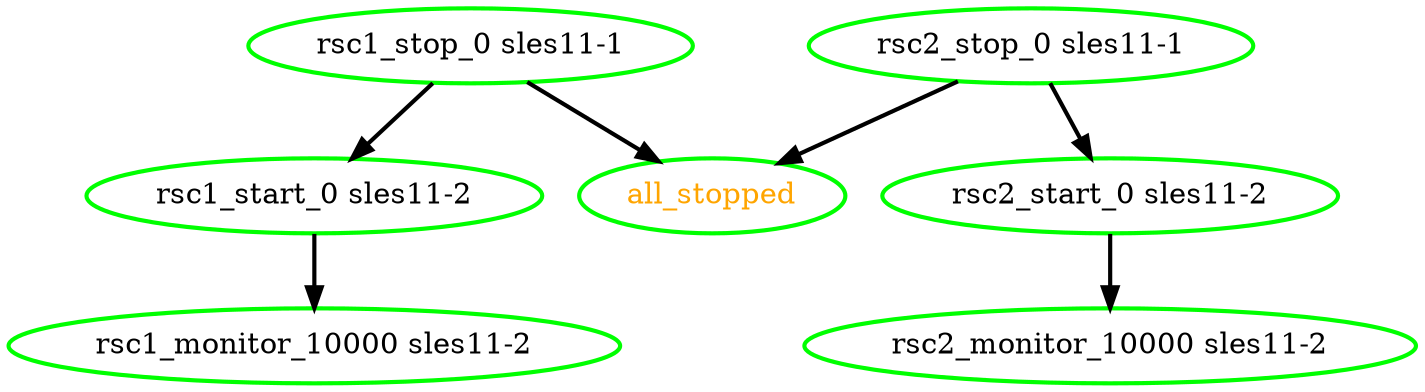 digraph "g" {
"all_stopped" [ style=bold color="green" fontcolor="orange"]
"rsc1_monitor_10000 sles11-2" [ style=bold color="green" fontcolor="black"]
"rsc1_start_0 sles11-2" -> "rsc1_monitor_10000 sles11-2" [ style = bold]
"rsc1_start_0 sles11-2" [ style=bold color="green" fontcolor="black"]
"rsc1_stop_0 sles11-1" -> "all_stopped" [ style = bold]
"rsc1_stop_0 sles11-1" -> "rsc1_start_0 sles11-2" [ style = bold]
"rsc1_stop_0 sles11-1" [ style=bold color="green" fontcolor="black"]
"rsc2_monitor_10000 sles11-2" [ style=bold color="green" fontcolor="black"]
"rsc2_start_0 sles11-2" -> "rsc2_monitor_10000 sles11-2" [ style = bold]
"rsc2_start_0 sles11-2" [ style=bold color="green" fontcolor="black"]
"rsc2_stop_0 sles11-1" -> "all_stopped" [ style = bold]
"rsc2_stop_0 sles11-1" -> "rsc2_start_0 sles11-2" [ style = bold]
"rsc2_stop_0 sles11-1" [ style=bold color="green" fontcolor="black"]
}
